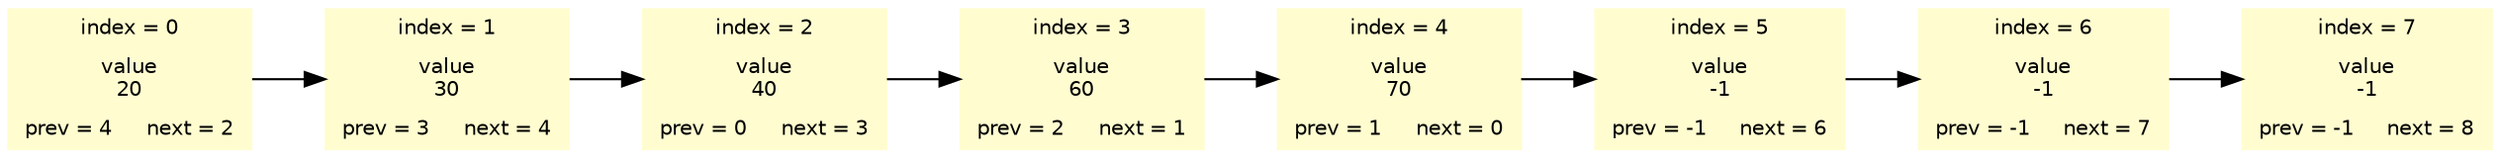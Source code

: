 digraph
{
rankdir = LR;
node [shape = record, color = "#fffdd0", fontname = helvetica, fontsize = 10];
bgcolor = "#ffffff";
NODE_0[style = "filled", fillcolor = "#fffdd0", label = "index = 0|value\n20|{prev = 4|next = 2}"];
NODE_1[style = "filled", fillcolor = "#fffdd0", label = "index = 1|value\n30|{prev = 3|next = 4}"];
NODE_2[style = "filled", fillcolor = "#fffdd0", label = "index = 2|value\n40|{prev = 0|next = 3}"];
NODE_3[style = "filled", fillcolor = "#fffdd0", label = "index = 3|value\n60|{prev = 2|next = 1}"];
NODE_4[style = "filled", fillcolor = "#fffdd0", label = "index = 4|value\n70|{prev = 1|next = 0}"];
NODE_5[style = "filled", fillcolor = "#fffdd0", label = "index = 5|value\n-1|{prev = -1|next = 6}"];
NODE_6[style = "filled", fillcolor = "#fffdd0", label = "index = 6|value\n-1|{prev = -1|next = 7}"];
NODE_7[style = "filled", fillcolor = "#fffdd0", label = "index = 7|value\n-1|{prev = -1|next = 8}"];
NODE_0->NODE_1->NODE_2->NODE_3->NODE_4->NODE_5->NODE_6->NODE_7;
}

